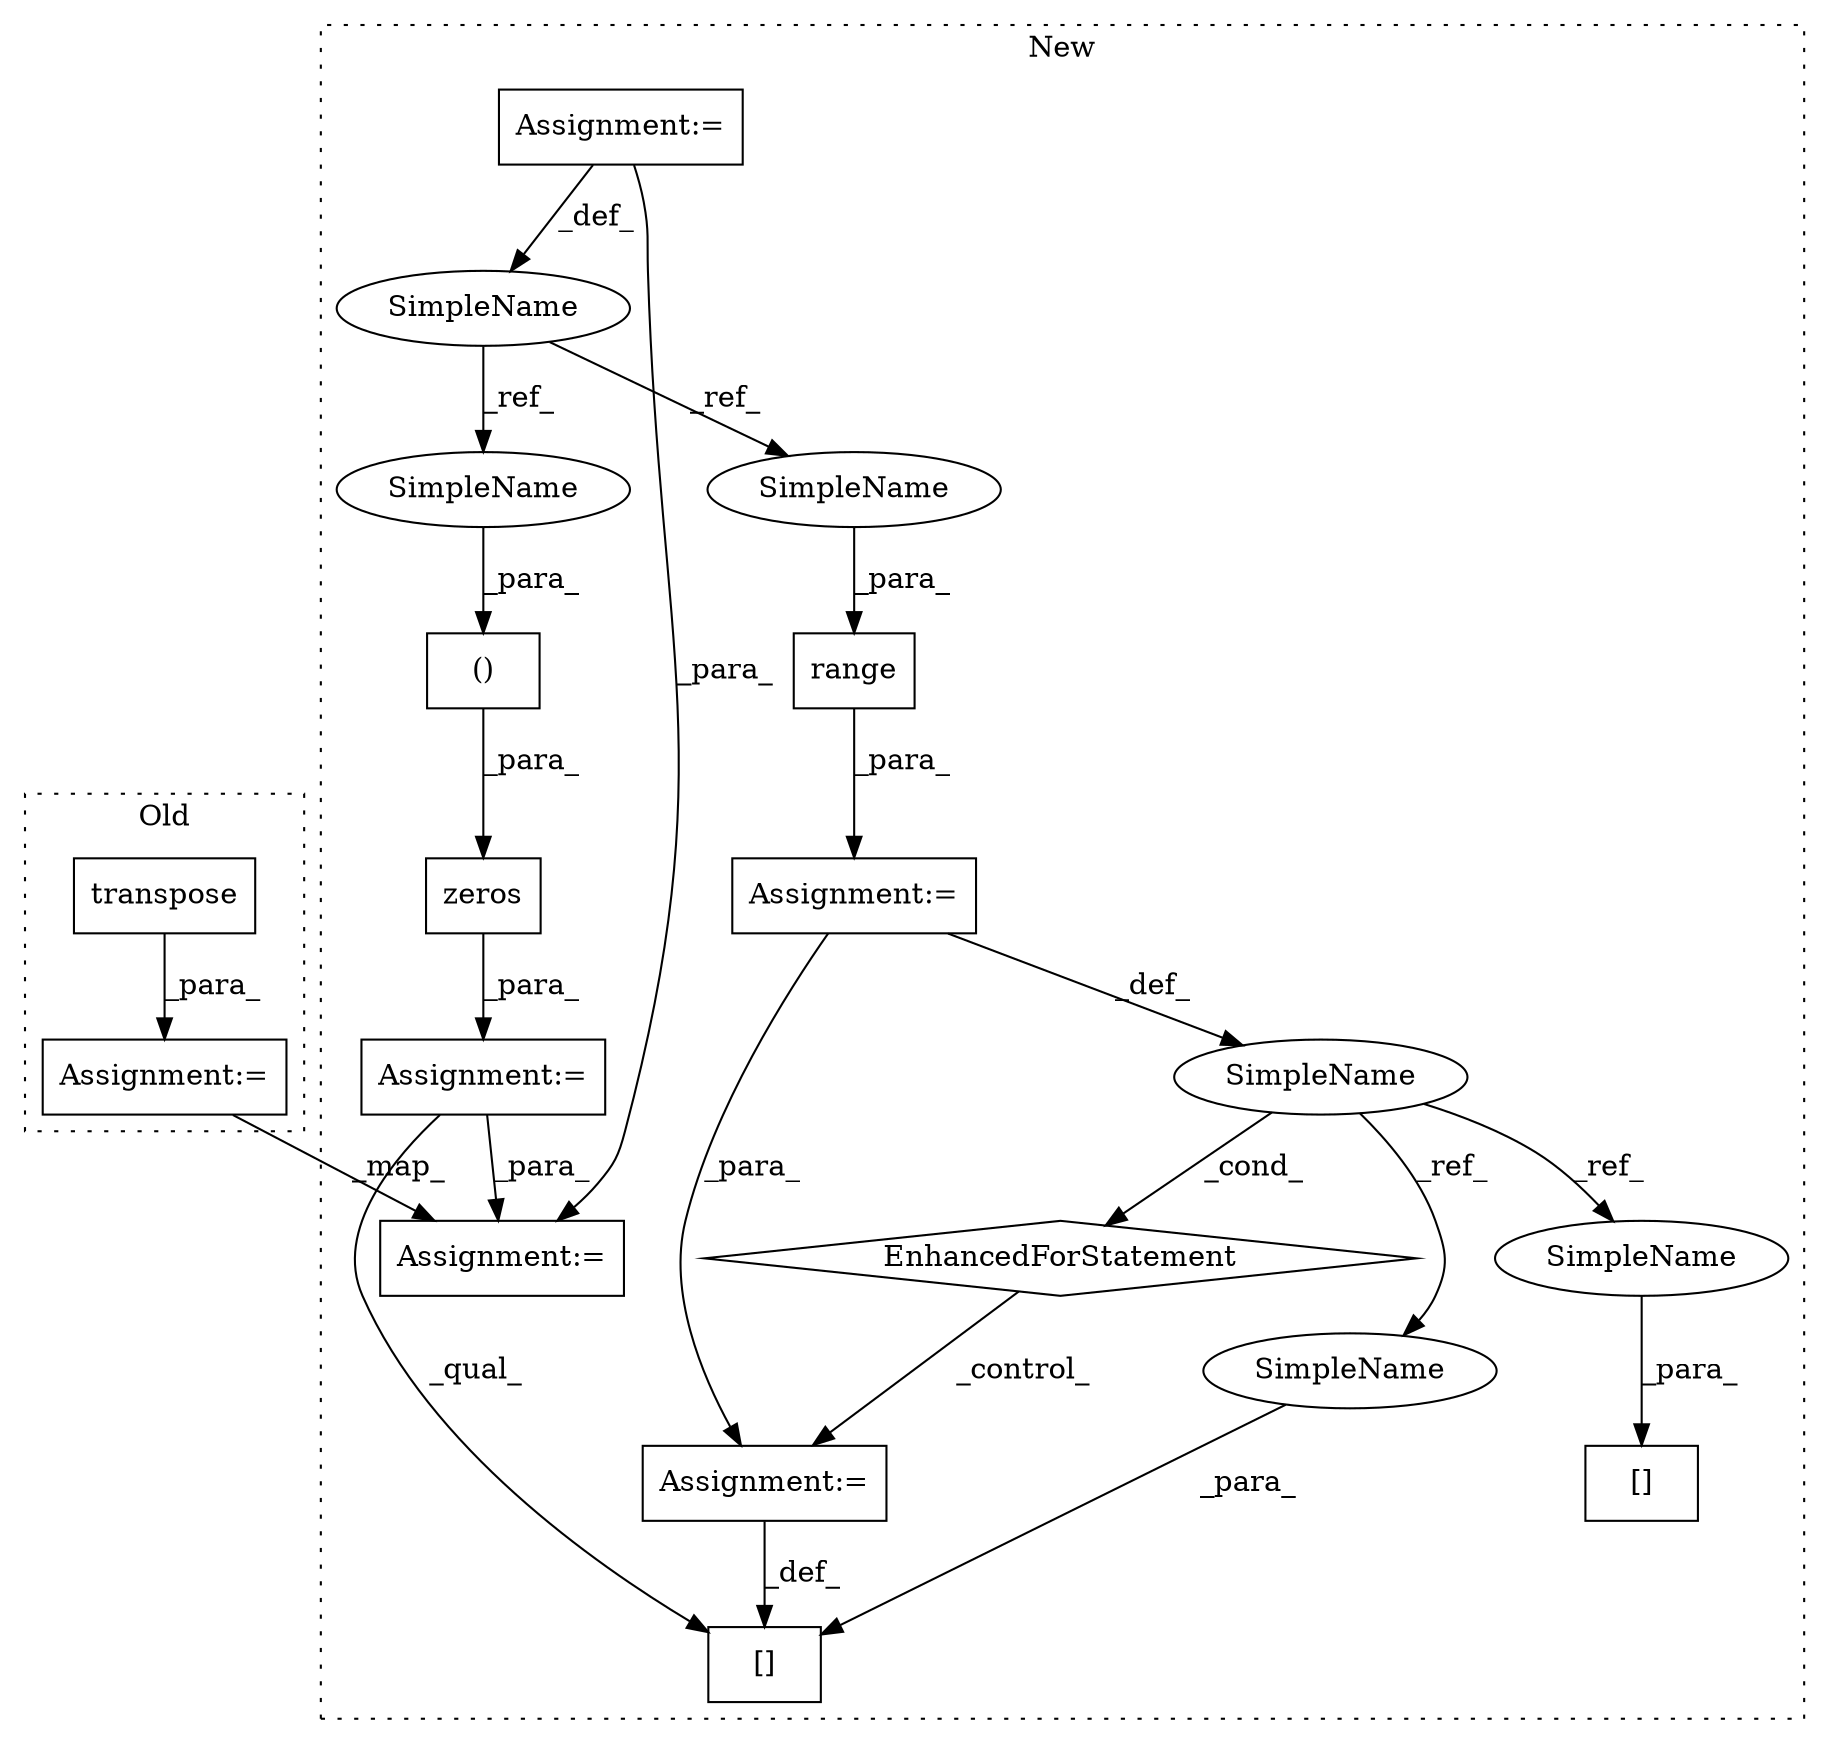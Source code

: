 digraph G {
subgraph cluster0 {
1 [label="transpose" a="32" s="1011" l="11" shape="box"];
13 [label="Assignment:=" a="7" s="964" l="1" shape="box"];
label = "Old";
style="dotted";
}
subgraph cluster1 {
2 [label="EnhancedForStatement" a="70" s="1497,1575" l="53,2" shape="diamond"];
3 [label="Assignment:=" a="7" s="1497,1575" l="53,2" shape="box"];
4 [label="Assignment:=" a="7" s="1596" l="1" shape="box"];
5 [label="SimpleName" a="42" s="1554" l="1" shape="ellipse"];
6 [label="[]" a="2" s="1585,1595" l="9,1" shape="box"];
7 [label="Assignment:=" a="7" s="1421" l="1" shape="box"];
8 [label="zeros" a="32" s="1428,1489" l="11,2" shape="box"];
9 [label="[]" a="2" s="1618,1631" l="12,1" shape="box"];
10 [label="range" a="32" s="1558,1574" l="6,1" shape="box"];
11 [label="()" a="106" s="1439" l="50" shape="box"];
12 [label="SimpleName" a="42" s="1012" l="10" shape="ellipse"];
14 [label="Assignment:=" a="7" s="1699" l="1" shape="box"];
15 [label="Assignment:=" a="7" s="1012" l="10" shape="box"];
16 [label="SimpleName" a="42" s="1594" l="1" shape="ellipse"];
17 [label="SimpleName" a="42" s="1630" l="1" shape="ellipse"];
18 [label="SimpleName" a="42" s="1564" l="10" shape="ellipse"];
19 [label="SimpleName" a="42" s="1439" l="10" shape="ellipse"];
label = "New";
style="dotted";
}
1 -> 13 [label="_para_"];
2 -> 4 [label="_control_"];
3 -> 4 [label="_para_"];
3 -> 5 [label="_def_"];
4 -> 6 [label="_def_"];
5 -> 16 [label="_ref_"];
5 -> 17 [label="_ref_"];
5 -> 2 [label="_cond_"];
7 -> 14 [label="_para_"];
7 -> 6 [label="_qual_"];
8 -> 7 [label="_para_"];
10 -> 3 [label="_para_"];
11 -> 8 [label="_para_"];
12 -> 19 [label="_ref_"];
12 -> 18 [label="_ref_"];
13 -> 14 [label="_map_"];
15 -> 12 [label="_def_"];
15 -> 14 [label="_para_"];
16 -> 6 [label="_para_"];
17 -> 9 [label="_para_"];
18 -> 10 [label="_para_"];
19 -> 11 [label="_para_"];
}